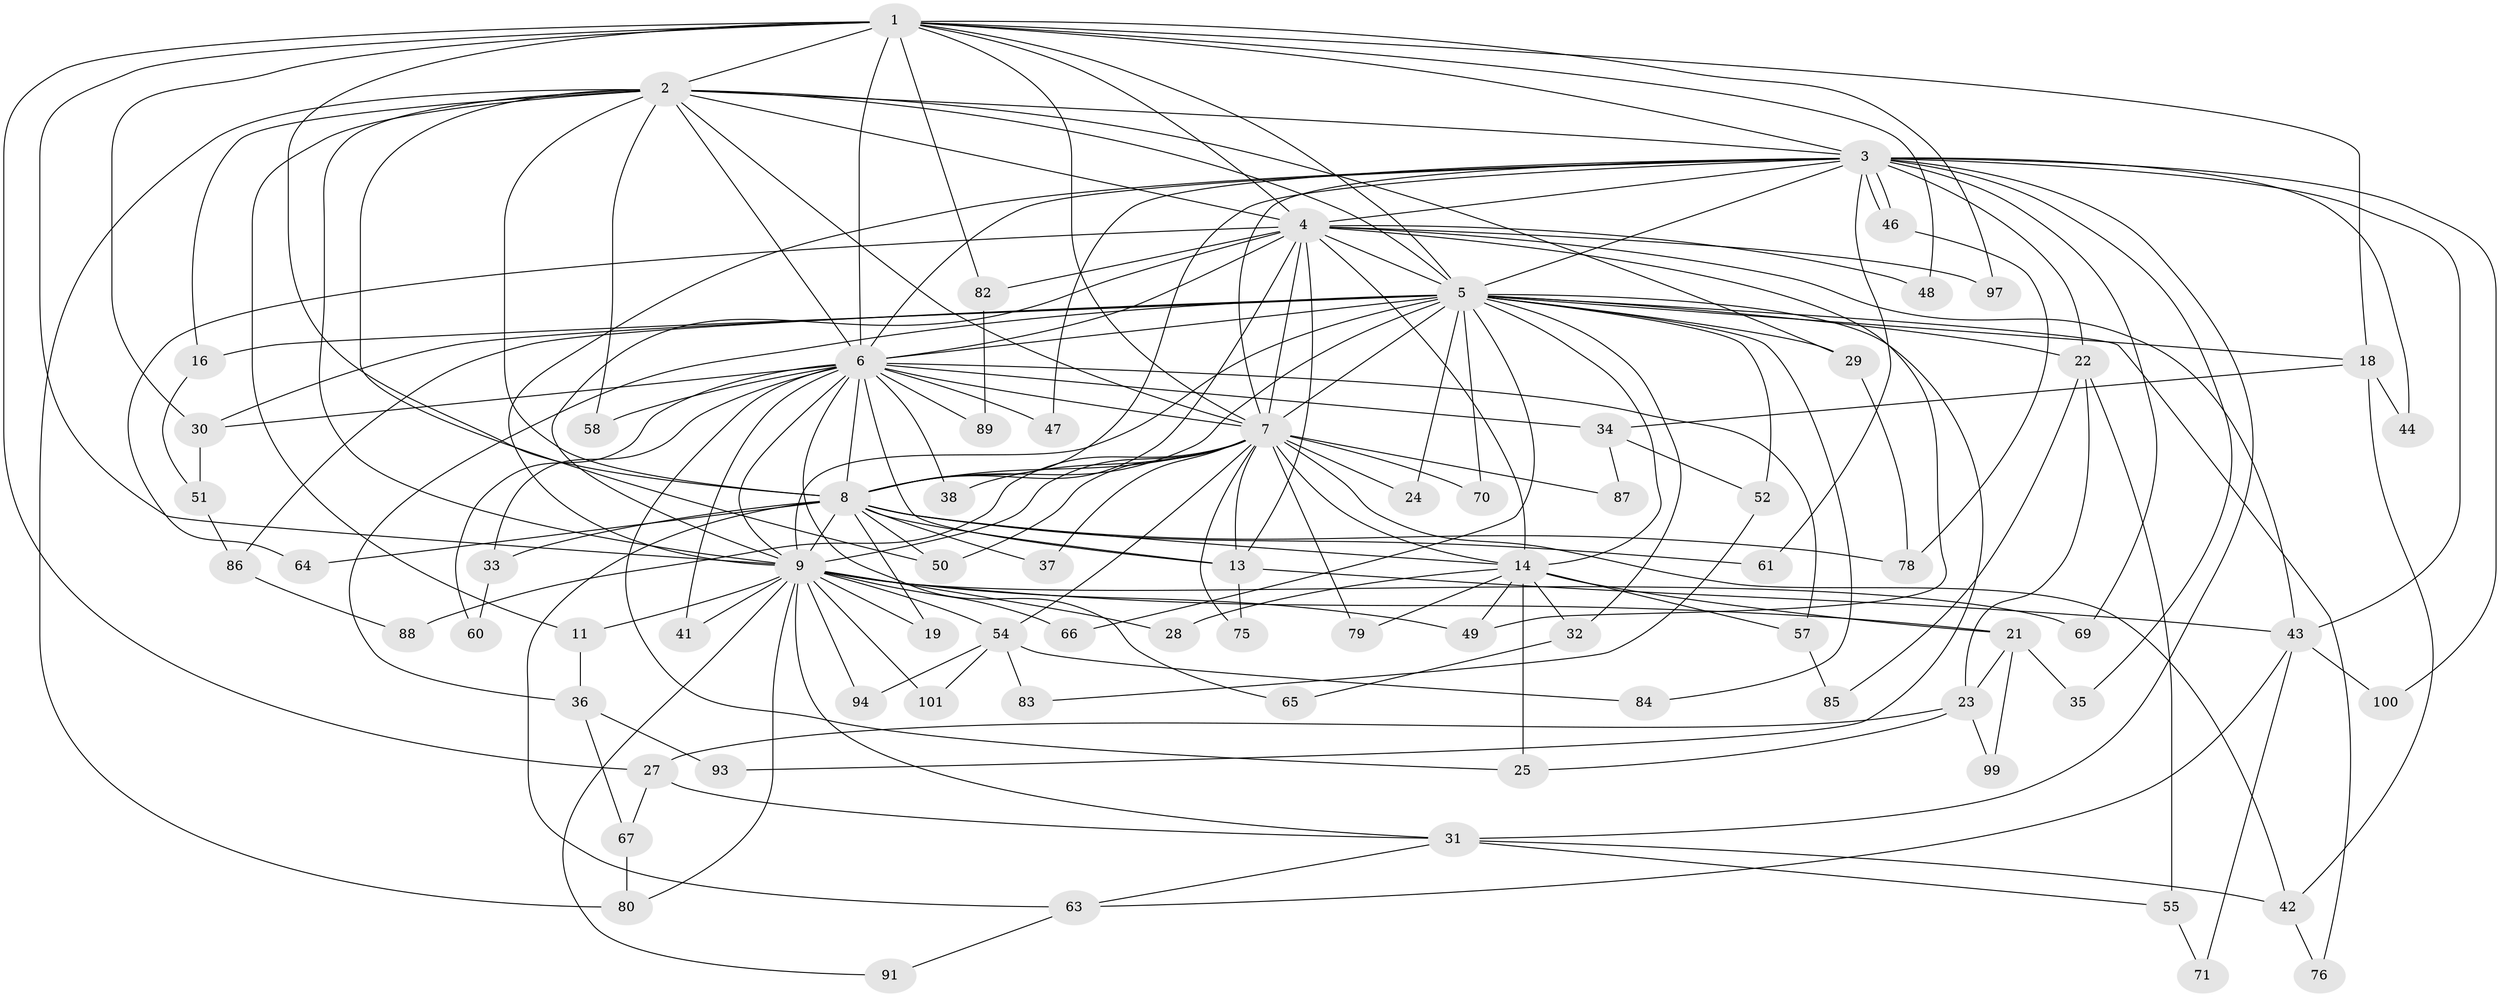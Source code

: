 // original degree distribution, {16: 0.019801980198019802, 21: 0.009900990099009901, 14: 0.009900990099009901, 25: 0.009900990099009901, 15: 0.009900990099009901, 22: 0.009900990099009901, 17: 0.009900990099009901, 23: 0.009900990099009901, 19: 0.009900990099009901, 3: 0.24752475247524752, 2: 0.46534653465346537, 6: 0.0297029702970297, 10: 0.009900990099009901, 4: 0.07920792079207921, 5: 0.0594059405940594, 7: 0.009900990099009901}
// Generated by graph-tools (version 1.1) at 2025/41/03/06/25 10:41:36]
// undirected, 77 vertices, 186 edges
graph export_dot {
graph [start="1"]
  node [color=gray90,style=filled];
  1 [super="+12"];
  2 [super="+15"];
  3 [super="+68"];
  4 [super="+40"];
  5 [super="+17"];
  6 [super="+10"];
  7 [super="+59"];
  8 [super="+56"];
  9 [super="+20"];
  11;
  13;
  14 [super="+26"];
  16;
  18;
  19;
  21;
  22 [super="+72"];
  23 [super="+53"];
  24;
  25;
  27;
  28;
  29;
  30 [super="+96"];
  31 [super="+77"];
  32;
  33;
  34 [super="+39"];
  35;
  36;
  37;
  38;
  41 [super="+62"];
  42 [super="+98"];
  43 [super="+45"];
  44;
  46;
  47;
  48;
  49 [super="+90"];
  50 [super="+74"];
  51;
  52;
  54 [super="+95"];
  55;
  57;
  58;
  60;
  61;
  63 [super="+73"];
  64;
  65;
  66;
  67;
  69;
  70;
  71;
  75;
  76;
  78 [super="+81"];
  79;
  80 [super="+92"];
  82;
  83;
  84;
  85;
  86;
  87;
  88;
  89;
  91;
  93;
  94;
  97;
  99;
  100;
  101;
  1 -- 2;
  1 -- 3;
  1 -- 4;
  1 -- 5;
  1 -- 6 [weight=3];
  1 -- 7;
  1 -- 8;
  1 -- 9;
  1 -- 18;
  1 -- 27;
  1 -- 30;
  1 -- 48;
  1 -- 82;
  1 -- 97;
  2 -- 3;
  2 -- 4;
  2 -- 5;
  2 -- 6 [weight=2];
  2 -- 7;
  2 -- 8;
  2 -- 9 [weight=2];
  2 -- 11;
  2 -- 16;
  2 -- 29;
  2 -- 50;
  2 -- 58;
  2 -- 80;
  3 -- 4;
  3 -- 5;
  3 -- 6 [weight=2];
  3 -- 7;
  3 -- 8;
  3 -- 9;
  3 -- 22 [weight=2];
  3 -- 35;
  3 -- 43 [weight=2];
  3 -- 44;
  3 -- 46;
  3 -- 46;
  3 -- 47;
  3 -- 61;
  3 -- 69;
  3 -- 31;
  3 -- 100;
  4 -- 5;
  4 -- 6 [weight=2];
  4 -- 7;
  4 -- 8;
  4 -- 9;
  4 -- 43;
  4 -- 64;
  4 -- 82;
  4 -- 48;
  4 -- 97;
  4 -- 13;
  4 -- 14;
  4 -- 49;
  5 -- 6 [weight=2];
  5 -- 7;
  5 -- 8;
  5 -- 9 [weight=3];
  5 -- 14;
  5 -- 16;
  5 -- 18;
  5 -- 22;
  5 -- 29;
  5 -- 30;
  5 -- 32;
  5 -- 36;
  5 -- 52;
  5 -- 66;
  5 -- 70;
  5 -- 76;
  5 -- 86;
  5 -- 93;
  5 -- 24;
  5 -- 84;
  6 -- 7 [weight=2];
  6 -- 8 [weight=2];
  6 -- 9 [weight=2];
  6 -- 34 [weight=2];
  6 -- 38;
  6 -- 47;
  6 -- 65;
  6 -- 89;
  6 -- 33;
  6 -- 41 [weight=2];
  6 -- 13;
  6 -- 25;
  6 -- 58;
  6 -- 60;
  6 -- 57;
  6 -- 30;
  7 -- 8;
  7 -- 9;
  7 -- 14;
  7 -- 24;
  7 -- 37;
  7 -- 38;
  7 -- 42;
  7 -- 50;
  7 -- 54 [weight=2];
  7 -- 70;
  7 -- 79;
  7 -- 87;
  7 -- 88;
  7 -- 75;
  7 -- 13;
  8 -- 9;
  8 -- 13;
  8 -- 19;
  8 -- 33;
  8 -- 37;
  8 -- 63;
  8 -- 78;
  8 -- 50;
  8 -- 64;
  8 -- 61;
  8 -- 14;
  9 -- 11;
  9 -- 19;
  9 -- 21;
  9 -- 28;
  9 -- 31;
  9 -- 49;
  9 -- 54;
  9 -- 66;
  9 -- 69;
  9 -- 91;
  9 -- 101;
  9 -- 94;
  9 -- 41;
  9 -- 80;
  11 -- 36;
  13 -- 75;
  13 -- 43;
  14 -- 21;
  14 -- 25;
  14 -- 32;
  14 -- 49;
  14 -- 57;
  14 -- 79;
  14 -- 28;
  16 -- 51;
  18 -- 34;
  18 -- 44;
  18 -- 42;
  21 -- 23;
  21 -- 35;
  21 -- 99;
  22 -- 23;
  22 -- 55;
  22 -- 85;
  23 -- 27;
  23 -- 25;
  23 -- 99;
  27 -- 31;
  27 -- 67;
  29 -- 78;
  30 -- 51;
  31 -- 42;
  31 -- 55;
  31 -- 63;
  32 -- 65;
  33 -- 60;
  34 -- 52;
  34 -- 87;
  36 -- 67;
  36 -- 93;
  42 -- 76;
  43 -- 100;
  43 -- 71;
  43 -- 63;
  46 -- 78;
  51 -- 86;
  52 -- 83;
  54 -- 83;
  54 -- 84;
  54 -- 94;
  54 -- 101;
  55 -- 71;
  57 -- 85;
  63 -- 91;
  67 -- 80;
  82 -- 89;
  86 -- 88;
}
